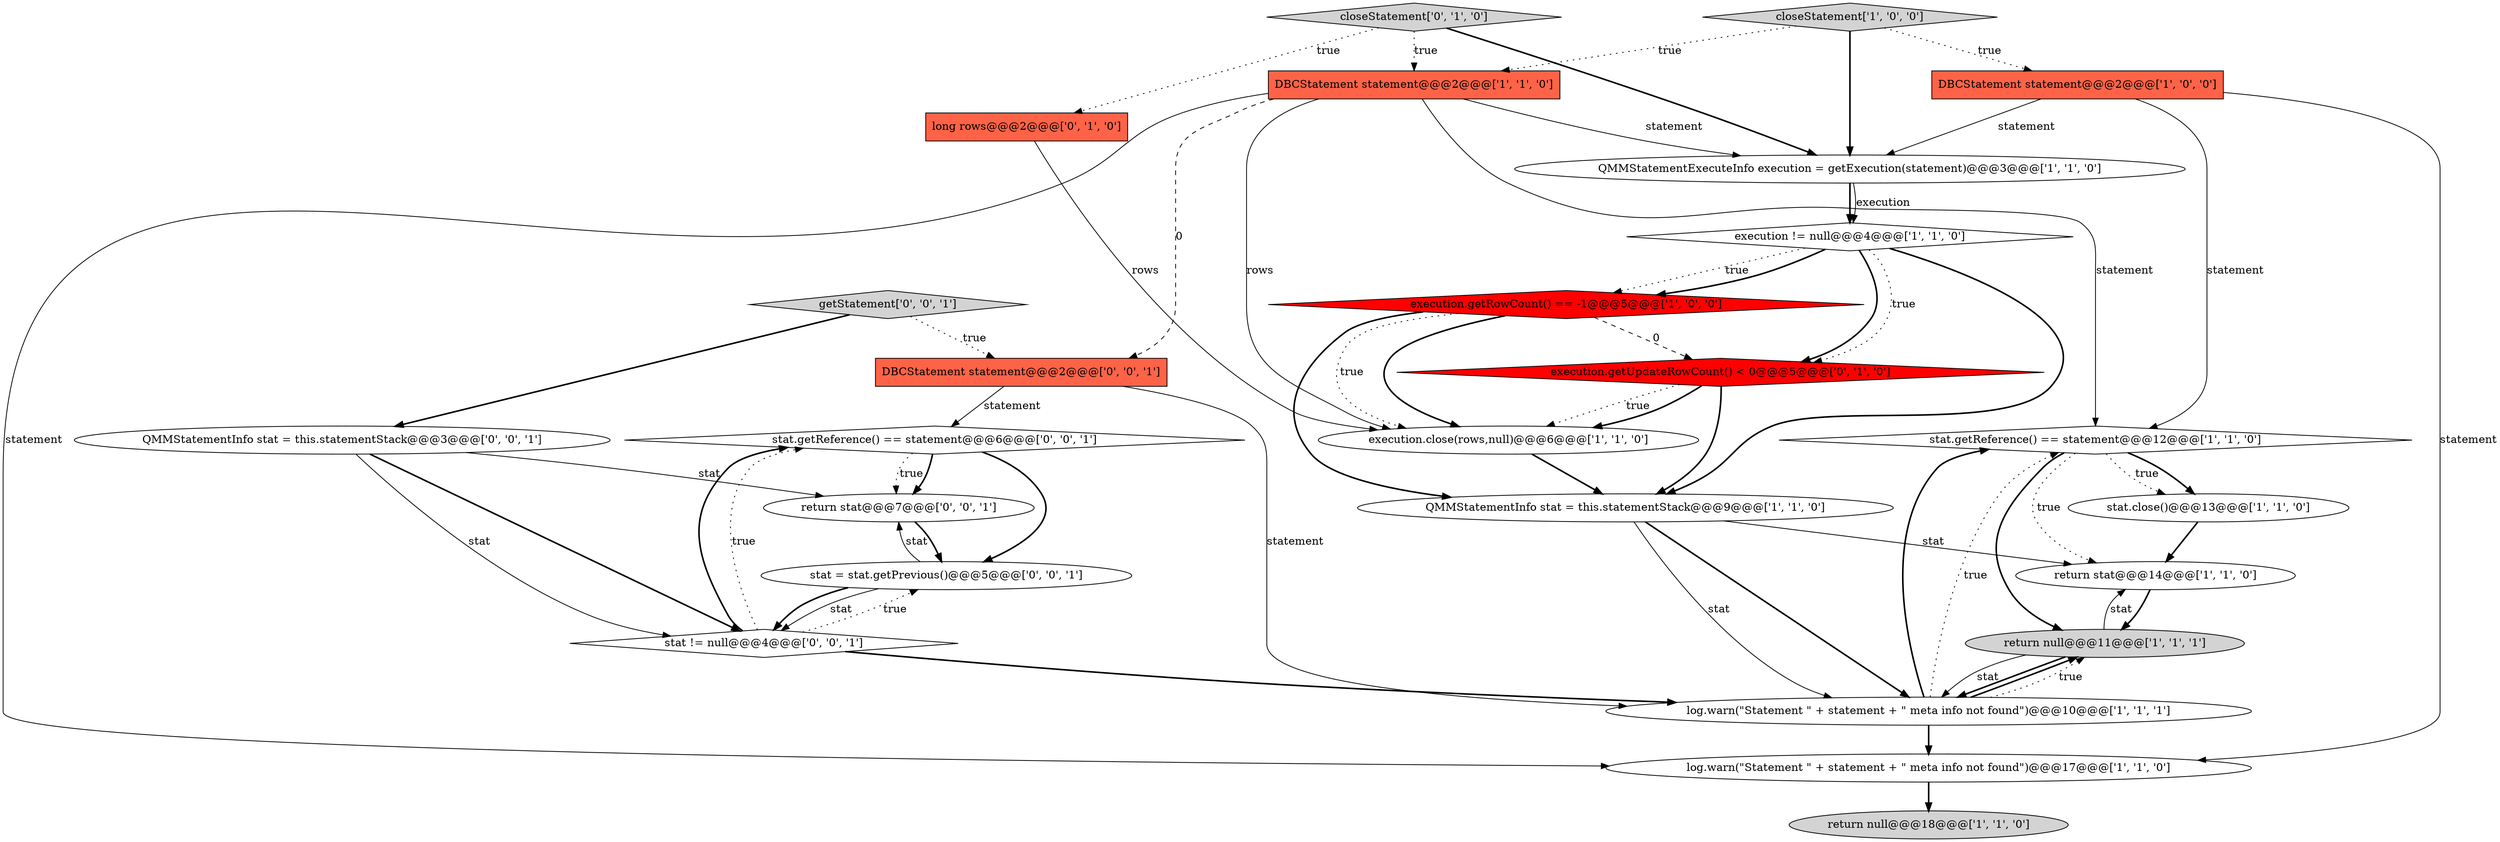 digraph {
2 [style = filled, label = "DBCStatement statement@@@2@@@['1', '0', '0']", fillcolor = tomato, shape = box image = "AAA0AAABBB1BBB"];
6 [style = filled, label = "execution.getRowCount() == -1@@@5@@@['1', '0', '0']", fillcolor = red, shape = diamond image = "AAA1AAABBB1BBB"];
11 [style = filled, label = "closeStatement['1', '0', '0']", fillcolor = lightgray, shape = diamond image = "AAA0AAABBB1BBB"];
24 [style = filled, label = "return stat@@@7@@@['0', '0', '1']", fillcolor = white, shape = ellipse image = "AAA0AAABBB3BBB"];
10 [style = filled, label = "DBCStatement statement@@@2@@@['1', '1', '0']", fillcolor = tomato, shape = box image = "AAA0AAABBB1BBB"];
4 [style = filled, label = "return stat@@@14@@@['1', '1', '0']", fillcolor = white, shape = ellipse image = "AAA0AAABBB1BBB"];
14 [style = filled, label = "stat.getReference() == statement@@@12@@@['1', '1', '0']", fillcolor = white, shape = diamond image = "AAA0AAABBB1BBB"];
7 [style = filled, label = "QMMStatementInfo stat = this.statementStack@@@9@@@['1', '1', '0']", fillcolor = white, shape = ellipse image = "AAA0AAABBB1BBB"];
5 [style = filled, label = "execution != null@@@4@@@['1', '1', '0']", fillcolor = white, shape = diamond image = "AAA0AAABBB1BBB"];
19 [style = filled, label = "stat.getReference() == statement@@@6@@@['0', '0', '1']", fillcolor = white, shape = diamond image = "AAA0AAABBB3BBB"];
0 [style = filled, label = "stat.close()@@@13@@@['1', '1', '0']", fillcolor = white, shape = ellipse image = "AAA0AAABBB1BBB"];
18 [style = filled, label = "QMMStatementInfo stat = this.statementStack@@@3@@@['0', '0', '1']", fillcolor = white, shape = ellipse image = "AAA0AAABBB3BBB"];
3 [style = filled, label = "log.warn(\"Statement \" + statement + \" meta info not found\")@@@10@@@['1', '1', '1']", fillcolor = white, shape = ellipse image = "AAA0AAABBB1BBB"];
8 [style = filled, label = "log.warn(\"Statement \" + statement + \" meta info not found\")@@@17@@@['1', '1', '0']", fillcolor = white, shape = ellipse image = "AAA0AAABBB1BBB"];
1 [style = filled, label = "QMMStatementExecuteInfo execution = getExecution(statement)@@@3@@@['1', '1', '0']", fillcolor = white, shape = ellipse image = "AAA0AAABBB1BBB"];
21 [style = filled, label = "stat != null@@@4@@@['0', '0', '1']", fillcolor = white, shape = diamond image = "AAA0AAABBB3BBB"];
22 [style = filled, label = "getStatement['0', '0', '1']", fillcolor = lightgray, shape = diamond image = "AAA0AAABBB3BBB"];
13 [style = filled, label = "return null@@@11@@@['1', '1', '1']", fillcolor = lightgray, shape = ellipse image = "AAA0AAABBB1BBB"];
16 [style = filled, label = "execution.getUpdateRowCount() < 0@@@5@@@['0', '1', '0']", fillcolor = red, shape = diamond image = "AAA1AAABBB2BBB"];
12 [style = filled, label = "execution.close(rows,null)@@@6@@@['1', '1', '0']", fillcolor = white, shape = ellipse image = "AAA0AAABBB1BBB"];
17 [style = filled, label = "closeStatement['0', '1', '0']", fillcolor = lightgray, shape = diamond image = "AAA0AAABBB2BBB"];
23 [style = filled, label = "DBCStatement statement@@@2@@@['0', '0', '1']", fillcolor = tomato, shape = box image = "AAA0AAABBB3BBB"];
20 [style = filled, label = "stat = stat.getPrevious()@@@5@@@['0', '0', '1']", fillcolor = white, shape = ellipse image = "AAA0AAABBB3BBB"];
9 [style = filled, label = "return null@@@18@@@['1', '1', '0']", fillcolor = lightgray, shape = ellipse image = "AAA0AAABBB1BBB"];
15 [style = filled, label = "long rows@@@2@@@['0', '1', '0']", fillcolor = tomato, shape = box image = "AAA0AAABBB2BBB"];
1->5 [style = bold, label=""];
16->12 [style = dotted, label="true"];
21->20 [style = dotted, label="true"];
17->1 [style = bold, label=""];
21->19 [style = bold, label=""];
18->21 [style = solid, label="stat"];
14->0 [style = dotted, label="true"];
7->3 [style = solid, label="stat"];
11->1 [style = bold, label=""];
22->23 [style = dotted, label="true"];
10->14 [style = solid, label="statement"];
23->3 [style = solid, label="statement"];
11->10 [style = dotted, label="true"];
19->20 [style = bold, label=""];
3->14 [style = bold, label=""];
4->13 [style = bold, label=""];
16->7 [style = bold, label=""];
5->6 [style = dotted, label="true"];
2->14 [style = solid, label="statement"];
13->4 [style = solid, label="stat"];
20->24 [style = solid, label="stat"];
19->24 [style = dotted, label="true"];
7->4 [style = solid, label="stat"];
20->21 [style = solid, label="stat"];
12->7 [style = bold, label=""];
7->3 [style = bold, label=""];
3->14 [style = dotted, label="true"];
10->12 [style = solid, label="rows"];
1->5 [style = solid, label="execution"];
19->24 [style = bold, label=""];
20->21 [style = bold, label=""];
5->16 [style = bold, label=""];
2->8 [style = solid, label="statement"];
24->20 [style = bold, label=""];
17->10 [style = dotted, label="true"];
22->18 [style = bold, label=""];
11->2 [style = dotted, label="true"];
17->15 [style = dotted, label="true"];
6->16 [style = dashed, label="0"];
5->6 [style = bold, label=""];
13->3 [style = bold, label=""];
2->1 [style = solid, label="statement"];
14->0 [style = bold, label=""];
15->12 [style = solid, label="rows"];
0->4 [style = bold, label=""];
3->8 [style = bold, label=""];
21->19 [style = dotted, label="true"];
5->16 [style = dotted, label="true"];
8->9 [style = bold, label=""];
23->19 [style = solid, label="statement"];
3->13 [style = bold, label=""];
5->7 [style = bold, label=""];
13->3 [style = solid, label="stat"];
6->12 [style = dotted, label="true"];
14->13 [style = bold, label=""];
18->21 [style = bold, label=""];
10->8 [style = solid, label="statement"];
6->7 [style = bold, label=""];
14->4 [style = dotted, label="true"];
16->12 [style = bold, label=""];
10->23 [style = dashed, label="0"];
3->13 [style = dotted, label="true"];
21->3 [style = bold, label=""];
10->1 [style = solid, label="statement"];
18->24 [style = solid, label="stat"];
6->12 [style = bold, label=""];
}
